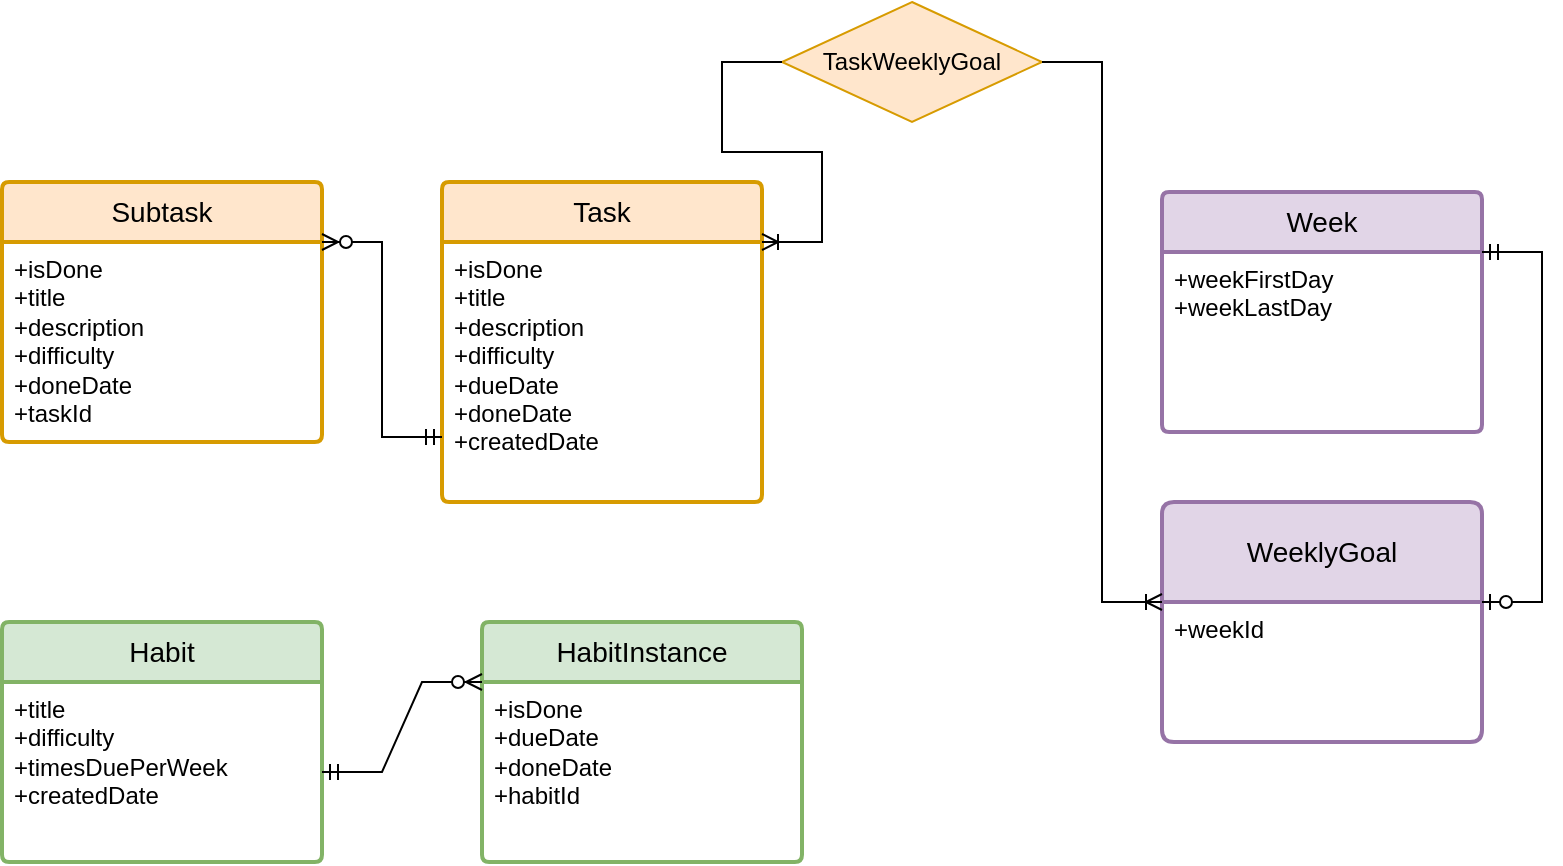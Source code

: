 <mxfile version="24.2.5" type="github">
  <diagram name="Page-1" id="otH-j6e9u0tS8MlDvqK7">
    <mxGraphModel dx="1434" dy="1846" grid="1" gridSize="10" guides="1" tooltips="1" connect="1" arrows="1" fold="1" page="1" pageScale="1" pageWidth="850" pageHeight="1100" background="#ffffff" math="0" shadow="0">
      <root>
        <mxCell id="0" />
        <mxCell id="1" parent="0" />
        <mxCell id="BBRGsMGZDER47HDqVRWC-3" value="Task" style="swimlane;childLayout=stackLayout;horizontal=1;startSize=30;horizontalStack=0;rounded=1;fontSize=14;fontStyle=0;strokeWidth=2;resizeParent=0;resizeLast=1;shadow=0;dashed=0;align=center;arcSize=4;whiteSpace=wrap;html=1;fillColor=#ffe6cc;strokeColor=#d79b00;" parent="1" vertex="1">
          <mxGeometry x="230" y="40" width="160" height="160" as="geometry">
            <mxRectangle x="40" y="80" width="70" height="30" as="alternateBounds" />
          </mxGeometry>
        </mxCell>
        <mxCell id="BBRGsMGZDER47HDqVRWC-4" value="+isDone&lt;br&gt;+title&lt;br&gt;+description&lt;div&gt;+difficulty&lt;br&gt;+dueDate&lt;/div&gt;&lt;div&gt;+doneDate&lt;br&gt;+createdDate&lt;/div&gt;&lt;div&gt;&lt;br&gt;&lt;/div&gt;" style="align=left;strokeColor=none;fillColor=none;spacingLeft=4;fontSize=12;verticalAlign=top;resizable=0;rotatable=0;part=1;html=1;" parent="BBRGsMGZDER47HDqVRWC-3" vertex="1">
          <mxGeometry y="30" width="160" height="130" as="geometry" />
        </mxCell>
        <mxCell id="BBRGsMGZDER47HDqVRWC-5" value="Subtask" style="swimlane;childLayout=stackLayout;horizontal=1;startSize=30;horizontalStack=0;rounded=1;fontSize=14;fontStyle=0;strokeWidth=2;resizeParent=0;resizeLast=1;shadow=0;dashed=0;align=center;arcSize=4;whiteSpace=wrap;html=1;fillColor=#ffe6cc;strokeColor=#d79b00;" parent="1" vertex="1">
          <mxGeometry x="10" y="40" width="160" height="130" as="geometry" />
        </mxCell>
        <mxCell id="BBRGsMGZDER47HDqVRWC-6" value="+isDone&lt;div&gt;&lt;div&gt;+title&lt;br&gt;&lt;div&gt;+description&lt;/div&gt;&lt;/div&gt;&lt;/div&gt;&lt;div&gt;+difficulty&lt;/div&gt;&lt;div&gt;+doneDate&lt;/div&gt;&lt;div&gt;+taskId&lt;/div&gt;" style="align=left;strokeColor=none;fillColor=none;spacingLeft=4;fontSize=12;verticalAlign=top;resizable=0;rotatable=0;part=1;html=1;" parent="BBRGsMGZDER47HDqVRWC-5" vertex="1">
          <mxGeometry y="30" width="160" height="100" as="geometry" />
        </mxCell>
        <mxCell id="BBRGsMGZDER47HDqVRWC-10" value="" style="edgeStyle=entityRelationEdgeStyle;fontSize=12;html=1;endArrow=ERzeroToMany;startArrow=ERmandOne;rounded=0;exitX=0;exitY=0.75;exitDx=0;exitDy=0;entryX=1;entryY=0;entryDx=0;entryDy=0;" parent="1" source="BBRGsMGZDER47HDqVRWC-4" target="BBRGsMGZDER47HDqVRWC-6" edge="1">
          <mxGeometry width="100" height="100" relative="1" as="geometry">
            <mxPoint x="265" y="315" as="sourcePoint" />
            <mxPoint x="-85" y="220" as="targetPoint" />
          </mxGeometry>
        </mxCell>
        <mxCell id="BBRGsMGZDER47HDqVRWC-11" value="Habit" style="swimlane;childLayout=stackLayout;horizontal=1;startSize=30;horizontalStack=0;rounded=1;fontSize=14;fontStyle=0;strokeWidth=2;resizeParent=0;resizeLast=1;shadow=0;dashed=0;align=center;arcSize=4;whiteSpace=wrap;html=1;fillColor=#d5e8d4;strokeColor=#82b366;" parent="1" vertex="1">
          <mxGeometry x="10" y="260" width="160" height="120" as="geometry" />
        </mxCell>
        <mxCell id="BBRGsMGZDER47HDqVRWC-12" value="+title&lt;br&gt;+difficulty&lt;br&gt;+timesDuePerWeek&lt;div&gt;+createdDate&lt;/div&gt;" style="align=left;strokeColor=none;fillColor=none;spacingLeft=4;fontSize=12;verticalAlign=top;resizable=0;rotatable=0;part=1;html=1;" parent="BBRGsMGZDER47HDqVRWC-11" vertex="1">
          <mxGeometry y="30" width="160" height="90" as="geometry" />
        </mxCell>
        <mxCell id="BBRGsMGZDER47HDqVRWC-16" value="HabitInstance" style="swimlane;childLayout=stackLayout;horizontal=1;startSize=30;horizontalStack=0;rounded=1;fontSize=14;fontStyle=0;strokeWidth=2;resizeParent=0;resizeLast=1;shadow=0;dashed=0;align=center;arcSize=4;whiteSpace=wrap;html=1;fillColor=#d5e8d4;strokeColor=#82b366;" parent="1" vertex="1">
          <mxGeometry x="250" y="260" width="160" height="120" as="geometry" />
        </mxCell>
        <mxCell id="BBRGsMGZDER47HDqVRWC-17" value="+isDone&lt;div&gt;+dueDate&lt;/div&gt;&lt;div&gt;+doneDate&lt;/div&gt;&lt;div&gt;+habitId&lt;/div&gt;" style="align=left;strokeColor=none;fillColor=none;spacingLeft=4;fontSize=12;verticalAlign=top;resizable=0;rotatable=0;part=1;html=1;" parent="BBRGsMGZDER47HDqVRWC-16" vertex="1">
          <mxGeometry y="30" width="160" height="90" as="geometry" />
        </mxCell>
        <mxCell id="BBRGsMGZDER47HDqVRWC-18" value="" style="edgeStyle=entityRelationEdgeStyle;fontSize=12;html=1;endArrow=ERzeroToMany;startArrow=ERmandOne;rounded=0;exitX=1;exitY=0.5;exitDx=0;exitDy=0;entryX=0;entryY=0.25;entryDx=0;entryDy=0;" parent="1" source="BBRGsMGZDER47HDqVRWC-12" target="BBRGsMGZDER47HDqVRWC-16" edge="1">
          <mxGeometry width="100" height="100" relative="1" as="geometry">
            <mxPoint x="450" y="430" as="sourcePoint" />
            <mxPoint x="250" y="240" as="targetPoint" />
          </mxGeometry>
        </mxCell>
        <mxCell id="BBRGsMGZDER47HDqVRWC-19" value="Week" style="swimlane;childLayout=stackLayout;horizontal=1;startSize=30;horizontalStack=0;rounded=1;fontSize=14;fontStyle=0;strokeWidth=2;resizeParent=0;resizeLast=1;shadow=0;dashed=0;align=center;arcSize=4;whiteSpace=wrap;html=1;fillColor=#e1d5e7;strokeColor=#9673a6;" parent="1" vertex="1">
          <mxGeometry x="590" y="45" width="160" height="120" as="geometry" />
        </mxCell>
        <mxCell id="BBRGsMGZDER47HDqVRWC-20" value="+weekFirstDay&lt;br&gt;+weekLastDay" style="align=left;strokeColor=none;fillColor=none;spacingLeft=4;fontSize=12;verticalAlign=top;resizable=0;rotatable=0;part=1;html=1;" parent="BBRGsMGZDER47HDqVRWC-19" vertex="1">
          <mxGeometry y="30" width="160" height="90" as="geometry" />
        </mxCell>
        <mxCell id="BBRGsMGZDER47HDqVRWC-29" value="WeeklyGoal" style="swimlane;childLayout=stackLayout;horizontal=1;startSize=50;horizontalStack=0;rounded=1;fontSize=14;fontStyle=0;strokeWidth=2;resizeParent=0;resizeLast=1;shadow=0;dashed=0;align=center;arcSize=4;whiteSpace=wrap;html=1;fillColor=#e1d5e7;strokeColor=#9673a6;" parent="1" vertex="1">
          <mxGeometry x="590" y="200" width="160" height="120" as="geometry" />
        </mxCell>
        <mxCell id="BBRGsMGZDER47HDqVRWC-30" value="+weekId" style="align=left;strokeColor=none;fillColor=none;spacingLeft=4;fontSize=12;verticalAlign=top;resizable=0;rotatable=0;part=1;html=1;" parent="BBRGsMGZDER47HDqVRWC-29" vertex="1">
          <mxGeometry y="50" width="160" height="70" as="geometry" />
        </mxCell>
        <mxCell id="BBRGsMGZDER47HDqVRWC-31" value="TaskWeeklyGoal" style="shape=rhombus;perimeter=rhombusPerimeter;whiteSpace=wrap;html=1;align=center;fillColor=#ffe6cc;strokeColor=#d79b00;" parent="1" vertex="1">
          <mxGeometry x="400" y="-50" width="130" height="60" as="geometry" />
        </mxCell>
        <mxCell id="BBRGsMGZDER47HDqVRWC-32" value="" style="edgeStyle=entityRelationEdgeStyle;fontSize=12;html=1;endArrow=ERzeroToOne;startArrow=ERmandOne;rounded=0;entryX=1;entryY=0;entryDx=0;entryDy=0;exitX=1;exitY=0;exitDx=0;exitDy=0;" parent="1" source="BBRGsMGZDER47HDqVRWC-20" target="BBRGsMGZDER47HDqVRWC-30" edge="1">
          <mxGeometry width="100" height="100" relative="1" as="geometry">
            <mxPoint x="780" y="300" as="sourcePoint" />
            <mxPoint x="580" y="320" as="targetPoint" />
          </mxGeometry>
        </mxCell>
        <mxCell id="BBRGsMGZDER47HDqVRWC-33" value="" style="edgeStyle=entityRelationEdgeStyle;fontSize=12;html=1;endArrow=ERoneToMany;rounded=0;exitX=0;exitY=0.5;exitDx=0;exitDy=0;entryX=1;entryY=0;entryDx=0;entryDy=0;" parent="1" source="BBRGsMGZDER47HDqVRWC-31" target="BBRGsMGZDER47HDqVRWC-4" edge="1">
          <mxGeometry width="100" height="100" relative="1" as="geometry">
            <mxPoint x="490" y="270" as="sourcePoint" />
            <mxPoint x="540" y="40" as="targetPoint" />
            <Array as="points">
              <mxPoint x="580" y="150" />
              <mxPoint x="590" y="100" />
            </Array>
          </mxGeometry>
        </mxCell>
        <mxCell id="BBRGsMGZDER47HDqVRWC-34" value="" style="edgeStyle=entityRelationEdgeStyle;fontSize=12;html=1;endArrow=ERoneToMany;rounded=0;exitX=1;exitY=0.5;exitDx=0;exitDy=0;entryX=0;entryY=0;entryDx=0;entryDy=0;" parent="1" source="BBRGsMGZDER47HDqVRWC-31" target="BBRGsMGZDER47HDqVRWC-30" edge="1">
          <mxGeometry width="100" height="100" relative="1" as="geometry">
            <mxPoint x="550" y="490" as="sourcePoint" />
            <mxPoint x="600" y="410" as="targetPoint" />
          </mxGeometry>
        </mxCell>
      </root>
    </mxGraphModel>
  </diagram>
</mxfile>
